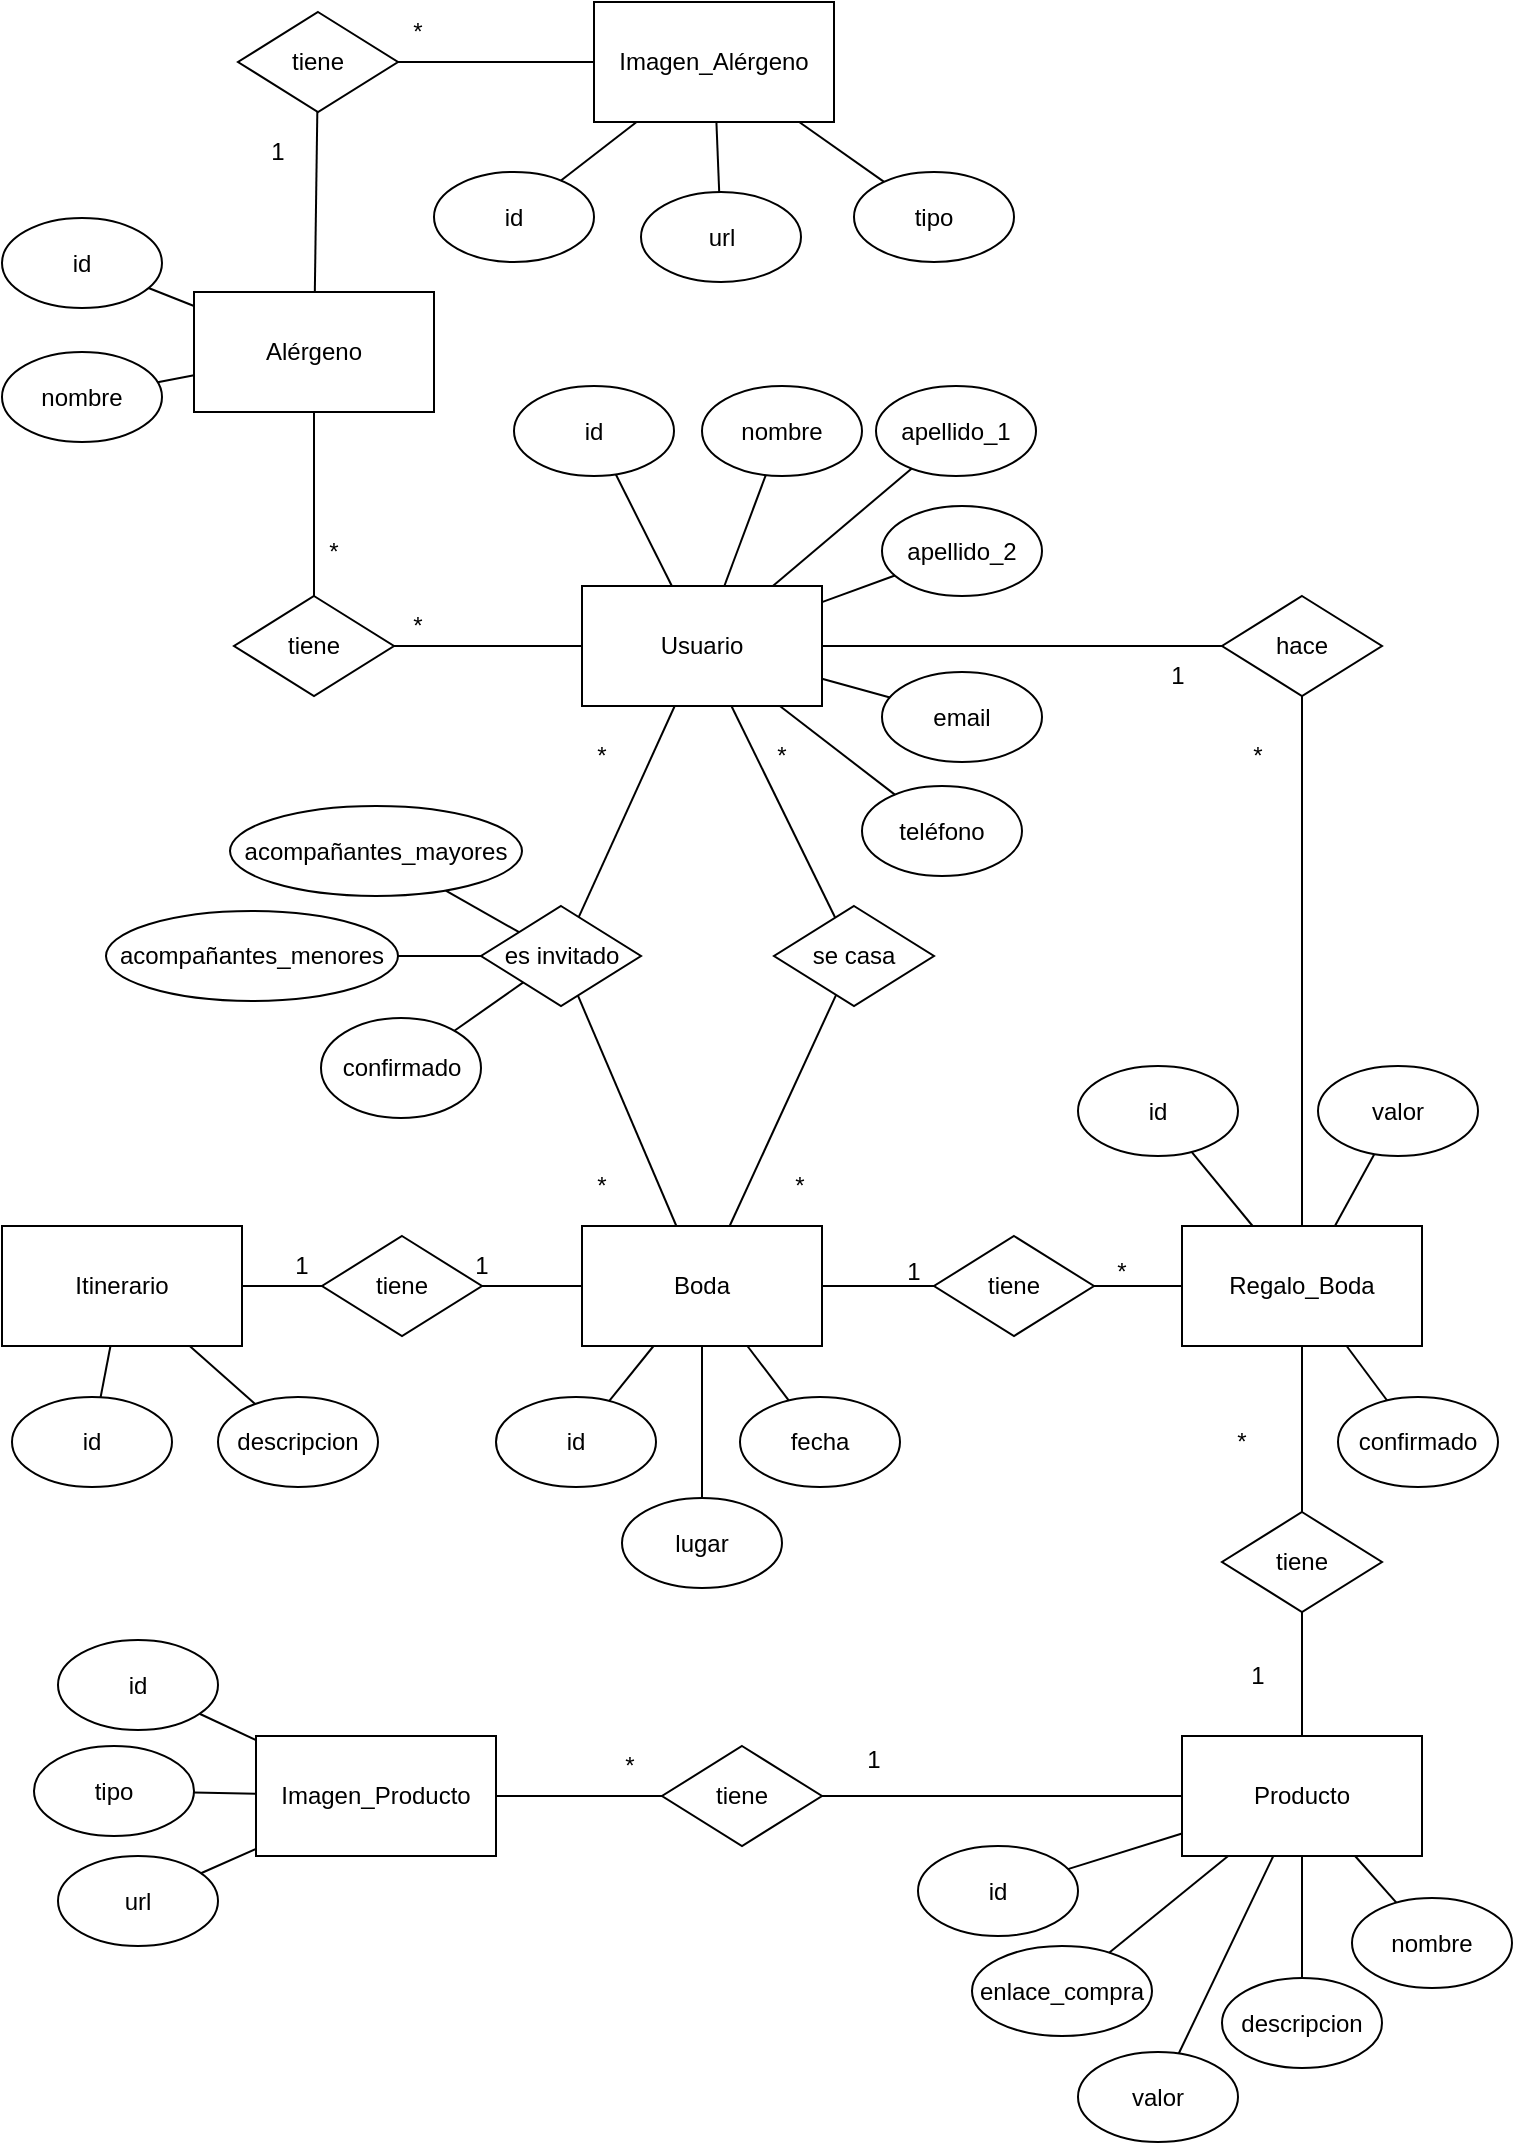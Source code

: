 <mxfile version="28.2.5">
  <diagram name="Página-1" id="6JMmZu86vmVaSLb6bOyt">
    <mxGraphModel dx="1426" dy="743" grid="1" gridSize="10" guides="1" tooltips="1" connect="1" arrows="1" fold="1" page="1" pageScale="1" pageWidth="827" pageHeight="1169" math="0" shadow="0">
      <root>
        <mxCell id="0" />
        <mxCell id="1" parent="0" />
        <mxCell id="nCogI9-hIlqXpO3QhYU--1" value="Boda" style="rounded=0;whiteSpace=wrap;html=1;" vertex="1" parent="1">
          <mxGeometry x="305" y="654" width="120" height="60" as="geometry" />
        </mxCell>
        <mxCell id="nCogI9-hIlqXpO3QhYU--2" value="se casa" style="rhombus;whiteSpace=wrap;html=1;" vertex="1" parent="1">
          <mxGeometry x="401" y="494" width="80" height="50" as="geometry" />
        </mxCell>
        <mxCell id="nCogI9-hIlqXpO3QhYU--3" value="tiene" style="rhombus;whiteSpace=wrap;html=1;" vertex="1" parent="1">
          <mxGeometry x="131" y="339" width="80" height="50" as="geometry" />
        </mxCell>
        <mxCell id="nCogI9-hIlqXpO3QhYU--4" value="es invitado" style="rhombus;whiteSpace=wrap;html=1;" vertex="1" parent="1">
          <mxGeometry x="254.5" y="494" width="80" height="50" as="geometry" />
        </mxCell>
        <mxCell id="nCogI9-hIlqXpO3QhYU--5" value="tiene" style="rhombus;whiteSpace=wrap;html=1;" vertex="1" parent="1">
          <mxGeometry x="175" y="659" width="80" height="50" as="geometry" />
        </mxCell>
        <mxCell id="nCogI9-hIlqXpO3QhYU--6" value="" style="endArrow=none;html=1;rounded=0;" edge="1" parent="1" source="nCogI9-hIlqXpO3QhYU--1" target="nCogI9-hIlqXpO3QhYU--4">
          <mxGeometry width="50" height="50" relative="1" as="geometry">
            <mxPoint x="335" y="634" as="sourcePoint" />
            <mxPoint x="385" y="584" as="targetPoint" />
          </mxGeometry>
        </mxCell>
        <mxCell id="nCogI9-hIlqXpO3QhYU--7" value="" style="endArrow=none;html=1;rounded=0;" edge="1" parent="1" source="nCogI9-hIlqXpO3QhYU--1" target="nCogI9-hIlqXpO3QhYU--98">
          <mxGeometry width="50" height="50" relative="1" as="geometry">
            <mxPoint x="335" y="702" as="sourcePoint" />
            <mxPoint x="573" y="737" as="targetPoint" />
          </mxGeometry>
        </mxCell>
        <mxCell id="nCogI9-hIlqXpO3QhYU--8" value="Usuario" style="rounded=0;whiteSpace=wrap;html=1;" vertex="1" parent="1">
          <mxGeometry x="305" y="334" width="120" height="60" as="geometry" />
        </mxCell>
        <mxCell id="nCogI9-hIlqXpO3QhYU--9" value="Producto" style="rounded=0;whiteSpace=wrap;html=1;" vertex="1" parent="1">
          <mxGeometry x="605" y="909" width="120" height="60" as="geometry" />
        </mxCell>
        <mxCell id="nCogI9-hIlqXpO3QhYU--10" value="" style="endArrow=none;html=1;rounded=0;" edge="1" parent="1" source="nCogI9-hIlqXpO3QhYU--4" target="nCogI9-hIlqXpO3QhYU--8">
          <mxGeometry width="50" height="50" relative="1" as="geometry">
            <mxPoint x="335" y="504" as="sourcePoint" />
            <mxPoint x="385" y="584" as="targetPoint" />
          </mxGeometry>
        </mxCell>
        <mxCell id="nCogI9-hIlqXpO3QhYU--11" value="" style="endArrow=none;html=1;rounded=0;" edge="1" parent="1" source="nCogI9-hIlqXpO3QhYU--1" target="nCogI9-hIlqXpO3QhYU--2">
          <mxGeometry width="50" height="50" relative="1" as="geometry">
            <mxPoint x="335" y="634" as="sourcePoint" />
            <mxPoint x="385" y="584" as="targetPoint" />
          </mxGeometry>
        </mxCell>
        <mxCell id="nCogI9-hIlqXpO3QhYU--12" value="" style="endArrow=none;html=1;rounded=0;" edge="1" parent="1" source="nCogI9-hIlqXpO3QhYU--2" target="nCogI9-hIlqXpO3QhYU--8">
          <mxGeometry width="50" height="50" relative="1" as="geometry">
            <mxPoint x="335" y="634" as="sourcePoint" />
            <mxPoint x="385" y="584" as="targetPoint" />
          </mxGeometry>
        </mxCell>
        <mxCell id="nCogI9-hIlqXpO3QhYU--13" value="" style="endArrow=none;html=1;rounded=0;" edge="1" parent="1" source="nCogI9-hIlqXpO3QhYU--97" target="nCogI9-hIlqXpO3QhYU--101">
          <mxGeometry width="50" height="50" relative="1" as="geometry">
            <mxPoint x="501" y="739" as="sourcePoint" />
            <mxPoint x="663" y="787" as="targetPoint" />
          </mxGeometry>
        </mxCell>
        <mxCell id="nCogI9-hIlqXpO3QhYU--14" value="Alérgeno" style="rounded=0;whiteSpace=wrap;html=1;" vertex="1" parent="1">
          <mxGeometry x="111" y="187" width="120" height="60" as="geometry" />
        </mxCell>
        <mxCell id="nCogI9-hIlqXpO3QhYU--15" value="" style="endArrow=none;html=1;rounded=0;" edge="1" parent="1" source="nCogI9-hIlqXpO3QhYU--3" target="nCogI9-hIlqXpO3QhYU--8">
          <mxGeometry width="50" height="50" relative="1" as="geometry">
            <mxPoint x="335" y="634" as="sourcePoint" />
            <mxPoint x="385" y="584" as="targetPoint" />
          </mxGeometry>
        </mxCell>
        <mxCell id="nCogI9-hIlqXpO3QhYU--16" value="" style="endArrow=none;html=1;rounded=0;" edge="1" parent="1" source="nCogI9-hIlqXpO3QhYU--3" target="nCogI9-hIlqXpO3QhYU--14">
          <mxGeometry width="50" height="50" relative="1" as="geometry">
            <mxPoint x="175" y="384" as="sourcePoint" />
            <mxPoint x="385" y="584" as="targetPoint" />
          </mxGeometry>
        </mxCell>
        <mxCell id="nCogI9-hIlqXpO3QhYU--17" value="Itinerario" style="rounded=0;whiteSpace=wrap;html=1;" vertex="1" parent="1">
          <mxGeometry x="15" y="654" width="120" height="60" as="geometry" />
        </mxCell>
        <mxCell id="nCogI9-hIlqXpO3QhYU--18" value="" style="endArrow=none;html=1;rounded=0;" edge="1" parent="1" source="nCogI9-hIlqXpO3QhYU--5" target="nCogI9-hIlqXpO3QhYU--17">
          <mxGeometry width="50" height="50" relative="1" as="geometry">
            <mxPoint x="335" y="712" as="sourcePoint" />
            <mxPoint x="385" y="662" as="targetPoint" />
          </mxGeometry>
        </mxCell>
        <mxCell id="nCogI9-hIlqXpO3QhYU--19" value="" style="endArrow=none;html=1;rounded=0;" edge="1" parent="1" source="nCogI9-hIlqXpO3QhYU--5" target="nCogI9-hIlqXpO3QhYU--1">
          <mxGeometry width="50" height="50" relative="1" as="geometry">
            <mxPoint x="335" y="712" as="sourcePoint" />
            <mxPoint x="385" y="662" as="targetPoint" />
          </mxGeometry>
        </mxCell>
        <mxCell id="nCogI9-hIlqXpO3QhYU--20" value="*" style="text;html=1;align=center;verticalAlign=middle;whiteSpace=wrap;rounded=0;" vertex="1" parent="1">
          <mxGeometry x="151" y="301.5" width="60" height="30" as="geometry" />
        </mxCell>
        <mxCell id="nCogI9-hIlqXpO3QhYU--21" value="*" style="text;html=1;align=center;verticalAlign=middle;whiteSpace=wrap;rounded=0;" vertex="1" parent="1">
          <mxGeometry x="193" y="339" width="60" height="30" as="geometry" />
        </mxCell>
        <mxCell id="nCogI9-hIlqXpO3QhYU--22" value="*" style="text;html=1;align=center;verticalAlign=middle;whiteSpace=wrap;rounded=0;" vertex="1" parent="1">
          <mxGeometry x="384" y="619" width="60" height="30" as="geometry" />
        </mxCell>
        <mxCell id="nCogI9-hIlqXpO3QhYU--23" value="*" style="text;html=1;align=center;verticalAlign=middle;whiteSpace=wrap;rounded=0;" vertex="1" parent="1">
          <mxGeometry x="285" y="404" width="60" height="30" as="geometry" />
        </mxCell>
        <mxCell id="nCogI9-hIlqXpO3QhYU--24" value="*" style="text;html=1;align=center;verticalAlign=middle;whiteSpace=wrap;rounded=0;" vertex="1" parent="1">
          <mxGeometry x="375" y="404" width="60" height="30" as="geometry" />
        </mxCell>
        <mxCell id="nCogI9-hIlqXpO3QhYU--25" value="*" style="text;html=1;align=center;verticalAlign=middle;whiteSpace=wrap;rounded=0;" vertex="1" parent="1">
          <mxGeometry x="285" y="619" width="60" height="30" as="geometry" />
        </mxCell>
        <mxCell id="nCogI9-hIlqXpO3QhYU--26" value="1" style="text;html=1;align=center;verticalAlign=middle;whiteSpace=wrap;rounded=0;" vertex="1" parent="1">
          <mxGeometry x="135" y="659" width="60" height="30" as="geometry" />
        </mxCell>
        <mxCell id="nCogI9-hIlqXpO3QhYU--27" value="1" style="text;html=1;align=center;verticalAlign=middle;whiteSpace=wrap;rounded=0;" vertex="1" parent="1">
          <mxGeometry x="225" y="659" width="60" height="30" as="geometry" />
        </mxCell>
        <mxCell id="nCogI9-hIlqXpO3QhYU--28" value="*" style="text;html=1;align=center;verticalAlign=middle;whiteSpace=wrap;rounded=0;" vertex="1" parent="1">
          <mxGeometry x="545" y="662" width="60" height="30" as="geometry" />
        </mxCell>
        <mxCell id="nCogI9-hIlqXpO3QhYU--29" value="id" style="ellipse;whiteSpace=wrap;html=1;" vertex="1" parent="1">
          <mxGeometry x="15" y="150" width="80" height="45" as="geometry" />
        </mxCell>
        <mxCell id="nCogI9-hIlqXpO3QhYU--30" value="id" style="ellipse;whiteSpace=wrap;html=1;" vertex="1" parent="1">
          <mxGeometry x="271" y="234" width="80" height="45" as="geometry" />
        </mxCell>
        <mxCell id="nCogI9-hIlqXpO3QhYU--31" value="id" style="ellipse;whiteSpace=wrap;html=1;" vertex="1" parent="1">
          <mxGeometry x="20" y="739.5" width="80" height="45" as="geometry" />
        </mxCell>
        <mxCell id="nCogI9-hIlqXpO3QhYU--32" value="id" style="ellipse;whiteSpace=wrap;html=1;" vertex="1" parent="1">
          <mxGeometry x="262" y="739.5" width="80" height="45" as="geometry" />
        </mxCell>
        <mxCell id="nCogI9-hIlqXpO3QhYU--33" value="id" style="ellipse;whiteSpace=wrap;html=1;" vertex="1" parent="1">
          <mxGeometry x="473" y="964" width="80" height="45" as="geometry" />
        </mxCell>
        <mxCell id="nCogI9-hIlqXpO3QhYU--34" value="nombre" style="ellipse;whiteSpace=wrap;html=1;" vertex="1" parent="1">
          <mxGeometry x="15" y="217" width="80" height="45" as="geometry" />
        </mxCell>
        <mxCell id="nCogI9-hIlqXpO3QhYU--35" value="nombre" style="ellipse;whiteSpace=wrap;html=1;" vertex="1" parent="1">
          <mxGeometry x="365" y="234" width="80" height="45" as="geometry" />
        </mxCell>
        <mxCell id="nCogI9-hIlqXpO3QhYU--36" value="nombre" style="ellipse;whiteSpace=wrap;html=1;" vertex="1" parent="1">
          <mxGeometry x="690" y="990" width="80" height="45" as="geometry" />
        </mxCell>
        <mxCell id="nCogI9-hIlqXpO3QhYU--37" value="descripcion" style="ellipse;whiteSpace=wrap;html=1;" vertex="1" parent="1">
          <mxGeometry x="123" y="739.5" width="80" height="45" as="geometry" />
        </mxCell>
        <mxCell id="nCogI9-hIlqXpO3QhYU--38" value="email" style="ellipse;whiteSpace=wrap;html=1;" vertex="1" parent="1">
          <mxGeometry x="455" y="377" width="80" height="45" as="geometry" />
        </mxCell>
        <mxCell id="nCogI9-hIlqXpO3QhYU--39" value="apellido_1" style="ellipse;whiteSpace=wrap;html=1;" vertex="1" parent="1">
          <mxGeometry x="452" y="234" width="80" height="45" as="geometry" />
        </mxCell>
        <mxCell id="nCogI9-hIlqXpO3QhYU--40" value="apellido_2" style="ellipse;whiteSpace=wrap;html=1;" vertex="1" parent="1">
          <mxGeometry x="455" y="294" width="80" height="45" as="geometry" />
        </mxCell>
        <mxCell id="nCogI9-hIlqXpO3QhYU--41" value="teléfono" style="ellipse;whiteSpace=wrap;html=1;" vertex="1" parent="1">
          <mxGeometry x="445" y="434" width="80" height="45" as="geometry" />
        </mxCell>
        <mxCell id="nCogI9-hIlqXpO3QhYU--42" value="acompañantes_mayores" style="ellipse;whiteSpace=wrap;html=1;" vertex="1" parent="1">
          <mxGeometry x="129" y="444" width="146" height="45" as="geometry" />
        </mxCell>
        <mxCell id="nCogI9-hIlqXpO3QhYU--43" value="acompañantes_menores" style="ellipse;whiteSpace=wrap;html=1;" vertex="1" parent="1">
          <mxGeometry x="67" y="496.5" width="146" height="45" as="geometry" />
        </mxCell>
        <mxCell id="nCogI9-hIlqXpO3QhYU--44" value="confirmado" style="ellipse;whiteSpace=wrap;html=1;" vertex="1" parent="1">
          <mxGeometry x="174.5" y="550" width="80" height="50" as="geometry" />
        </mxCell>
        <mxCell id="nCogI9-hIlqXpO3QhYU--45" value="valor" style="ellipse;whiteSpace=wrap;html=1;" vertex="1" parent="1">
          <mxGeometry x="553" y="1067" width="80" height="45" as="geometry" />
        </mxCell>
        <mxCell id="nCogI9-hIlqXpO3QhYU--46" value="enlace_compra" style="ellipse;whiteSpace=wrap;html=1;" vertex="1" parent="1">
          <mxGeometry x="500" y="1014" width="90" height="45" as="geometry" />
        </mxCell>
        <mxCell id="nCogI9-hIlqXpO3QhYU--47" value="confirmado" style="ellipse;whiteSpace=wrap;html=1;" vertex="1" parent="1">
          <mxGeometry x="683" y="739.5" width="80" height="45" as="geometry" />
        </mxCell>
        <mxCell id="nCogI9-hIlqXpO3QhYU--48" value="fecha" style="ellipse;whiteSpace=wrap;html=1;" vertex="1" parent="1">
          <mxGeometry x="384" y="739.5" width="80" height="45" as="geometry" />
        </mxCell>
        <mxCell id="nCogI9-hIlqXpO3QhYU--49" value="lugar" style="ellipse;whiteSpace=wrap;html=1;" vertex="1" parent="1">
          <mxGeometry x="325" y="790" width="80" height="45" as="geometry" />
        </mxCell>
        <mxCell id="nCogI9-hIlqXpO3QhYU--50" value="descripcion" style="ellipse;whiteSpace=wrap;html=1;" vertex="1" parent="1">
          <mxGeometry x="625" y="1030" width="80" height="45" as="geometry" />
        </mxCell>
        <mxCell id="nCogI9-hIlqXpO3QhYU--51" value="Imagen_Producto" style="rounded=0;whiteSpace=wrap;html=1;" vertex="1" parent="1">
          <mxGeometry x="142" y="909" width="120" height="60" as="geometry" />
        </mxCell>
        <mxCell id="nCogI9-hIlqXpO3QhYU--52" value="Imagen_Alérgeno" style="rounded=0;whiteSpace=wrap;html=1;" vertex="1" parent="1">
          <mxGeometry x="311" y="42" width="120" height="60" as="geometry" />
        </mxCell>
        <mxCell id="nCogI9-hIlqXpO3QhYU--53" value="tiene" style="rhombus;whiteSpace=wrap;html=1;" vertex="1" parent="1">
          <mxGeometry x="133" y="47" width="80" height="50" as="geometry" />
        </mxCell>
        <mxCell id="nCogI9-hIlqXpO3QhYU--54" value="" style="endArrow=none;html=1;rounded=0;" edge="1" parent="1" source="nCogI9-hIlqXpO3QhYU--53" target="nCogI9-hIlqXpO3QhYU--52">
          <mxGeometry width="50" height="50" relative="1" as="geometry">
            <mxPoint x="341" y="254" as="sourcePoint" />
            <mxPoint x="391" y="204" as="targetPoint" />
          </mxGeometry>
        </mxCell>
        <mxCell id="nCogI9-hIlqXpO3QhYU--55" value="" style="endArrow=none;html=1;rounded=0;" edge="1" parent="1" source="nCogI9-hIlqXpO3QhYU--14" target="nCogI9-hIlqXpO3QhYU--53">
          <mxGeometry width="50" height="50" relative="1" as="geometry">
            <mxPoint x="341" y="254" as="sourcePoint" />
            <mxPoint x="391" y="204" as="targetPoint" />
          </mxGeometry>
        </mxCell>
        <mxCell id="nCogI9-hIlqXpO3QhYU--56" value="1" style="text;html=1;align=center;verticalAlign=middle;whiteSpace=wrap;rounded=0;" vertex="1" parent="1">
          <mxGeometry x="123" y="102" width="60" height="30" as="geometry" />
        </mxCell>
        <mxCell id="nCogI9-hIlqXpO3QhYU--57" value="*" style="text;html=1;align=center;verticalAlign=middle;whiteSpace=wrap;rounded=0;" vertex="1" parent="1">
          <mxGeometry x="193" y="42" width="60" height="30" as="geometry" />
        </mxCell>
        <mxCell id="nCogI9-hIlqXpO3QhYU--58" value="id" style="ellipse;whiteSpace=wrap;html=1;" vertex="1" parent="1">
          <mxGeometry x="231" y="127" width="80" height="45" as="geometry" />
        </mxCell>
        <mxCell id="nCogI9-hIlqXpO3QhYU--59" value="tipo" style="ellipse;whiteSpace=wrap;html=1;" vertex="1" parent="1">
          <mxGeometry x="441" y="127" width="80" height="45" as="geometry" />
        </mxCell>
        <mxCell id="nCogI9-hIlqXpO3QhYU--60" value="url" style="ellipse;whiteSpace=wrap;html=1;" vertex="1" parent="1">
          <mxGeometry x="334.5" y="137" width="80" height="45" as="geometry" />
        </mxCell>
        <mxCell id="nCogI9-hIlqXpO3QhYU--61" value="id" style="ellipse;whiteSpace=wrap;html=1;" vertex="1" parent="1">
          <mxGeometry x="43" y="861" width="80" height="45" as="geometry" />
        </mxCell>
        <mxCell id="nCogI9-hIlqXpO3QhYU--62" value="tipo" style="ellipse;whiteSpace=wrap;html=1;" vertex="1" parent="1">
          <mxGeometry x="31" y="914" width="80" height="45" as="geometry" />
        </mxCell>
        <mxCell id="nCogI9-hIlqXpO3QhYU--63" value="url" style="ellipse;whiteSpace=wrap;html=1;" vertex="1" parent="1">
          <mxGeometry x="43" y="969" width="80" height="45" as="geometry" />
        </mxCell>
        <mxCell id="nCogI9-hIlqXpO3QhYU--64" value="tiene" style="rhombus;whiteSpace=wrap;html=1;" vertex="1" parent="1">
          <mxGeometry x="345" y="914" width="80" height="50" as="geometry" />
        </mxCell>
        <mxCell id="nCogI9-hIlqXpO3QhYU--65" value="" style="endArrow=none;html=1;rounded=0;" edge="1" parent="1" source="nCogI9-hIlqXpO3QhYU--64" target="nCogI9-hIlqXpO3QhYU--51">
          <mxGeometry width="50" height="50" relative="1" as="geometry">
            <mxPoint x="291" y="964" as="sourcePoint" />
            <mxPoint x="341" y="914" as="targetPoint" />
          </mxGeometry>
        </mxCell>
        <mxCell id="nCogI9-hIlqXpO3QhYU--66" value="" style="endArrow=none;html=1;rounded=0;" edge="1" parent="1" source="nCogI9-hIlqXpO3QhYU--64" target="nCogI9-hIlqXpO3QhYU--9">
          <mxGeometry width="50" height="50" relative="1" as="geometry">
            <mxPoint x="291" y="964" as="sourcePoint" />
            <mxPoint x="341" y="914" as="targetPoint" />
          </mxGeometry>
        </mxCell>
        <mxCell id="nCogI9-hIlqXpO3QhYU--67" value="" style="endArrow=none;html=1;rounded=0;" edge="1" parent="1" source="nCogI9-hIlqXpO3QhYU--52" target="nCogI9-hIlqXpO3QhYU--58">
          <mxGeometry width="50" height="50" relative="1" as="geometry">
            <mxPoint x="291" y="234" as="sourcePoint" />
            <mxPoint x="514.084" y="46.371" as="targetPoint" />
          </mxGeometry>
        </mxCell>
        <mxCell id="nCogI9-hIlqXpO3QhYU--68" value="" style="endArrow=none;html=1;rounded=0;" edge="1" parent="1" source="nCogI9-hIlqXpO3QhYU--52" target="nCogI9-hIlqXpO3QhYU--59">
          <mxGeometry width="50" height="50" relative="1" as="geometry">
            <mxPoint x="291" y="234" as="sourcePoint" />
            <mxPoint x="341" y="184" as="targetPoint" />
          </mxGeometry>
        </mxCell>
        <mxCell id="nCogI9-hIlqXpO3QhYU--69" value="" style="endArrow=none;html=1;rounded=0;" edge="1" parent="1" source="nCogI9-hIlqXpO3QhYU--52" target="nCogI9-hIlqXpO3QhYU--60">
          <mxGeometry width="50" height="50" relative="1" as="geometry">
            <mxPoint x="291" y="234" as="sourcePoint" />
            <mxPoint x="341" y="184" as="targetPoint" />
          </mxGeometry>
        </mxCell>
        <mxCell id="nCogI9-hIlqXpO3QhYU--70" value="" style="endArrow=none;html=1;rounded=0;" edge="1" parent="1" source="nCogI9-hIlqXpO3QhYU--8" target="nCogI9-hIlqXpO3QhYU--30">
          <mxGeometry width="50" height="50" relative="1" as="geometry">
            <mxPoint x="291" y="324" as="sourcePoint" />
            <mxPoint x="341" y="274" as="targetPoint" />
          </mxGeometry>
        </mxCell>
        <mxCell id="nCogI9-hIlqXpO3QhYU--71" value="" style="endArrow=none;html=1;rounded=0;" edge="1" parent="1" source="nCogI9-hIlqXpO3QhYU--35" target="nCogI9-hIlqXpO3QhYU--8">
          <mxGeometry width="50" height="50" relative="1" as="geometry">
            <mxPoint x="291" y="324" as="sourcePoint" />
            <mxPoint x="341" y="274" as="targetPoint" />
          </mxGeometry>
        </mxCell>
        <mxCell id="nCogI9-hIlqXpO3QhYU--72" value="" style="endArrow=none;html=1;rounded=0;" edge="1" parent="1" source="nCogI9-hIlqXpO3QhYU--8" target="nCogI9-hIlqXpO3QhYU--39">
          <mxGeometry width="50" height="50" relative="1" as="geometry">
            <mxPoint x="291" y="324" as="sourcePoint" />
            <mxPoint x="341" y="274" as="targetPoint" />
          </mxGeometry>
        </mxCell>
        <mxCell id="nCogI9-hIlqXpO3QhYU--73" value="" style="endArrow=none;html=1;rounded=0;" edge="1" parent="1" source="nCogI9-hIlqXpO3QhYU--8" target="nCogI9-hIlqXpO3QhYU--40">
          <mxGeometry width="50" height="50" relative="1" as="geometry">
            <mxPoint x="291" y="324" as="sourcePoint" />
            <mxPoint x="341" y="274" as="targetPoint" />
          </mxGeometry>
        </mxCell>
        <mxCell id="nCogI9-hIlqXpO3QhYU--74" value="" style="endArrow=none;html=1;rounded=0;" edge="1" parent="1" source="nCogI9-hIlqXpO3QhYU--38" target="nCogI9-hIlqXpO3QhYU--8">
          <mxGeometry width="50" height="50" relative="1" as="geometry">
            <mxPoint x="291" y="424" as="sourcePoint" />
            <mxPoint x="341" y="374" as="targetPoint" />
          </mxGeometry>
        </mxCell>
        <mxCell id="nCogI9-hIlqXpO3QhYU--75" value="" style="endArrow=none;html=1;rounded=0;" edge="1" parent="1" source="nCogI9-hIlqXpO3QhYU--41" target="nCogI9-hIlqXpO3QhYU--8">
          <mxGeometry width="50" height="50" relative="1" as="geometry">
            <mxPoint x="291" y="424" as="sourcePoint" />
            <mxPoint x="341" y="374" as="targetPoint" />
          </mxGeometry>
        </mxCell>
        <mxCell id="nCogI9-hIlqXpO3QhYU--76" value="" style="endArrow=none;html=1;rounded=0;" edge="1" parent="1" source="nCogI9-hIlqXpO3QhYU--29" target="nCogI9-hIlqXpO3QhYU--14">
          <mxGeometry width="50" height="50" relative="1" as="geometry">
            <mxPoint x="291" y="194" as="sourcePoint" />
            <mxPoint x="341" y="144" as="targetPoint" />
          </mxGeometry>
        </mxCell>
        <mxCell id="nCogI9-hIlqXpO3QhYU--77" value="" style="endArrow=none;html=1;rounded=0;" edge="1" parent="1" source="nCogI9-hIlqXpO3QhYU--14" target="nCogI9-hIlqXpO3QhYU--34">
          <mxGeometry width="50" height="50" relative="1" as="geometry">
            <mxPoint x="291" y="194" as="sourcePoint" />
            <mxPoint x="341" y="144" as="targetPoint" />
          </mxGeometry>
        </mxCell>
        <mxCell id="nCogI9-hIlqXpO3QhYU--78" value="" style="endArrow=none;html=1;rounded=0;" edge="1" parent="1" source="nCogI9-hIlqXpO3QhYU--43" target="nCogI9-hIlqXpO3QhYU--4">
          <mxGeometry width="50" height="50" relative="1" as="geometry">
            <mxPoint x="133" y="597" as="sourcePoint" />
            <mxPoint x="183" y="547" as="targetPoint" />
          </mxGeometry>
        </mxCell>
        <mxCell id="nCogI9-hIlqXpO3QhYU--79" value="" style="endArrow=none;html=1;rounded=0;" edge="1" parent="1" source="nCogI9-hIlqXpO3QhYU--42" target="nCogI9-hIlqXpO3QhYU--4">
          <mxGeometry width="50" height="50" relative="1" as="geometry">
            <mxPoint x="133" y="597" as="sourcePoint" />
            <mxPoint x="183" y="547" as="targetPoint" />
          </mxGeometry>
        </mxCell>
        <mxCell id="nCogI9-hIlqXpO3QhYU--80" value="" style="endArrow=none;html=1;rounded=0;" edge="1" parent="1" source="nCogI9-hIlqXpO3QhYU--44" target="nCogI9-hIlqXpO3QhYU--4">
          <mxGeometry width="50" height="50" relative="1" as="geometry">
            <mxPoint x="133" y="627" as="sourcePoint" />
            <mxPoint x="183" y="577" as="targetPoint" />
          </mxGeometry>
        </mxCell>
        <mxCell id="nCogI9-hIlqXpO3QhYU--81" value="" style="endArrow=none;html=1;rounded=0;" edge="1" parent="1" source="nCogI9-hIlqXpO3QhYU--17" target="nCogI9-hIlqXpO3QhYU--37">
          <mxGeometry width="50" height="50" relative="1" as="geometry">
            <mxPoint x="133" y="837" as="sourcePoint" />
            <mxPoint x="183" y="787" as="targetPoint" />
          </mxGeometry>
        </mxCell>
        <mxCell id="nCogI9-hIlqXpO3QhYU--82" value="" style="endArrow=none;html=1;rounded=0;" edge="1" parent="1" source="nCogI9-hIlqXpO3QhYU--17" target="nCogI9-hIlqXpO3QhYU--31">
          <mxGeometry width="50" height="50" relative="1" as="geometry">
            <mxPoint x="133" y="837" as="sourcePoint" />
            <mxPoint x="183" y="787" as="targetPoint" />
          </mxGeometry>
        </mxCell>
        <mxCell id="nCogI9-hIlqXpO3QhYU--83" value="" style="endArrow=none;html=1;rounded=0;" edge="1" parent="1" source="nCogI9-hIlqXpO3QhYU--51" target="nCogI9-hIlqXpO3QhYU--63">
          <mxGeometry width="50" height="50" relative="1" as="geometry">
            <mxPoint x="181" y="947" as="sourcePoint" />
            <mxPoint x="231" y="897" as="targetPoint" />
          </mxGeometry>
        </mxCell>
        <mxCell id="nCogI9-hIlqXpO3QhYU--84" value="" style="endArrow=none;html=1;rounded=0;" edge="1" parent="1" source="nCogI9-hIlqXpO3QhYU--51" target="nCogI9-hIlqXpO3QhYU--62">
          <mxGeometry width="50" height="50" relative="1" as="geometry">
            <mxPoint x="181" y="947" as="sourcePoint" />
            <mxPoint x="231" y="897" as="targetPoint" />
          </mxGeometry>
        </mxCell>
        <mxCell id="nCogI9-hIlqXpO3QhYU--85" value="" style="endArrow=none;html=1;rounded=0;" edge="1" parent="1" source="nCogI9-hIlqXpO3QhYU--51" target="nCogI9-hIlqXpO3QhYU--61">
          <mxGeometry width="50" height="50" relative="1" as="geometry">
            <mxPoint x="181" y="947" as="sourcePoint" />
            <mxPoint x="231" y="897" as="targetPoint" />
          </mxGeometry>
        </mxCell>
        <mxCell id="nCogI9-hIlqXpO3QhYU--86" value="*" style="text;html=1;align=center;verticalAlign=middle;whiteSpace=wrap;rounded=0;" vertex="1" parent="1">
          <mxGeometry x="299" y="909" width="60" height="30" as="geometry" />
        </mxCell>
        <mxCell id="nCogI9-hIlqXpO3QhYU--87" value="1" style="text;html=1;align=center;verticalAlign=middle;whiteSpace=wrap;rounded=0;" vertex="1" parent="1">
          <mxGeometry x="421" y="906" width="60" height="30" as="geometry" />
        </mxCell>
        <mxCell id="nCogI9-hIlqXpO3QhYU--88" value="" style="endArrow=none;html=1;rounded=0;" edge="1" parent="1" source="nCogI9-hIlqXpO3QhYU--9" target="nCogI9-hIlqXpO3QhYU--36">
          <mxGeometry width="50" height="50" relative="1" as="geometry">
            <mxPoint x="583" y="1037" as="sourcePoint" />
            <mxPoint x="633" y="987" as="targetPoint" />
          </mxGeometry>
        </mxCell>
        <mxCell id="nCogI9-hIlqXpO3QhYU--89" value="" style="endArrow=none;html=1;rounded=0;" edge="1" parent="1" source="nCogI9-hIlqXpO3QhYU--9" target="nCogI9-hIlqXpO3QhYU--33">
          <mxGeometry width="50" height="50" relative="1" as="geometry">
            <mxPoint x="583" y="1037" as="sourcePoint" />
            <mxPoint x="633" y="987" as="targetPoint" />
          </mxGeometry>
        </mxCell>
        <mxCell id="nCogI9-hIlqXpO3QhYU--90" value="" style="endArrow=none;html=1;rounded=0;" edge="1" parent="1" source="nCogI9-hIlqXpO3QhYU--45" target="nCogI9-hIlqXpO3QhYU--9">
          <mxGeometry width="50" height="50" relative="1" as="geometry">
            <mxPoint x="583" y="1037" as="sourcePoint" />
            <mxPoint x="633" y="987" as="targetPoint" />
          </mxGeometry>
        </mxCell>
        <mxCell id="nCogI9-hIlqXpO3QhYU--91" value="" style="endArrow=none;html=1;rounded=0;" edge="1" parent="1" source="nCogI9-hIlqXpO3QhYU--9" target="nCogI9-hIlqXpO3QhYU--50">
          <mxGeometry width="50" height="50" relative="1" as="geometry">
            <mxPoint x="583" y="1037" as="sourcePoint" />
            <mxPoint x="633" y="987" as="targetPoint" />
          </mxGeometry>
        </mxCell>
        <mxCell id="nCogI9-hIlqXpO3QhYU--92" value="" style="endArrow=none;html=1;rounded=0;" edge="1" parent="1" source="nCogI9-hIlqXpO3QhYU--46" target="nCogI9-hIlqXpO3QhYU--9">
          <mxGeometry width="50" height="50" relative="1" as="geometry">
            <mxPoint x="583" y="1037" as="sourcePoint" />
            <mxPoint x="633" y="987" as="targetPoint" />
          </mxGeometry>
        </mxCell>
        <mxCell id="nCogI9-hIlqXpO3QhYU--93" value="" style="endArrow=none;html=1;rounded=0;" edge="1" parent="1" source="nCogI9-hIlqXpO3QhYU--97" target="nCogI9-hIlqXpO3QhYU--47">
          <mxGeometry width="50" height="50" relative="1" as="geometry">
            <mxPoint x="501" y="659" as="sourcePoint" />
            <mxPoint x="563" y="667" as="targetPoint" />
          </mxGeometry>
        </mxCell>
        <mxCell id="nCogI9-hIlqXpO3QhYU--94" value="" style="endArrow=none;html=1;rounded=0;" edge="1" parent="1" source="nCogI9-hIlqXpO3QhYU--48" target="nCogI9-hIlqXpO3QhYU--1">
          <mxGeometry width="50" height="50" relative="1" as="geometry">
            <mxPoint x="583" y="717" as="sourcePoint" />
            <mxPoint x="633" y="667" as="targetPoint" />
          </mxGeometry>
        </mxCell>
        <mxCell id="nCogI9-hIlqXpO3QhYU--95" value="" style="endArrow=none;html=1;rounded=0;" edge="1" parent="1" source="nCogI9-hIlqXpO3QhYU--1" target="nCogI9-hIlqXpO3QhYU--32">
          <mxGeometry width="50" height="50" relative="1" as="geometry">
            <mxPoint x="383" y="717" as="sourcePoint" />
            <mxPoint x="433" y="667" as="targetPoint" />
          </mxGeometry>
        </mxCell>
        <mxCell id="nCogI9-hIlqXpO3QhYU--96" value="" style="endArrow=none;html=1;rounded=0;" edge="1" parent="1" source="nCogI9-hIlqXpO3QhYU--1" target="nCogI9-hIlqXpO3QhYU--49">
          <mxGeometry width="50" height="50" relative="1" as="geometry">
            <mxPoint x="383" y="717" as="sourcePoint" />
            <mxPoint x="433" y="667" as="targetPoint" />
          </mxGeometry>
        </mxCell>
        <mxCell id="nCogI9-hIlqXpO3QhYU--97" value="Regalo_Boda" style="rounded=0;whiteSpace=wrap;html=1;" vertex="1" parent="1">
          <mxGeometry x="605" y="654" width="120" height="60" as="geometry" />
        </mxCell>
        <mxCell id="nCogI9-hIlqXpO3QhYU--98" value="tiene" style="rhombus;whiteSpace=wrap;html=1;" vertex="1" parent="1">
          <mxGeometry x="481" y="659.0" width="80" height="50" as="geometry" />
        </mxCell>
        <mxCell id="nCogI9-hIlqXpO3QhYU--99" value="" style="endArrow=none;html=1;rounded=0;" edge="1" parent="1" source="nCogI9-hIlqXpO3QhYU--97" target="nCogI9-hIlqXpO3QhYU--98">
          <mxGeometry width="50" height="50" relative="1" as="geometry">
            <mxPoint x="223" y="907" as="sourcePoint" />
            <mxPoint x="273" y="857" as="targetPoint" />
          </mxGeometry>
        </mxCell>
        <mxCell id="nCogI9-hIlqXpO3QhYU--100" value="1" style="text;html=1;align=center;verticalAlign=middle;whiteSpace=wrap;rounded=0;" vertex="1" parent="1">
          <mxGeometry x="441" y="662" width="60" height="30" as="geometry" />
        </mxCell>
        <mxCell id="nCogI9-hIlqXpO3QhYU--101" value="tiene" style="rhombus;whiteSpace=wrap;html=1;" vertex="1" parent="1">
          <mxGeometry x="625" y="797" width="80" height="50" as="geometry" />
        </mxCell>
        <mxCell id="nCogI9-hIlqXpO3QhYU--102" value="" style="endArrow=none;html=1;rounded=0;" edge="1" parent="1" source="nCogI9-hIlqXpO3QhYU--9" target="nCogI9-hIlqXpO3QhYU--101">
          <mxGeometry width="50" height="50" relative="1" as="geometry">
            <mxPoint x="223" y="907" as="sourcePoint" />
            <mxPoint x="273" y="857" as="targetPoint" />
          </mxGeometry>
        </mxCell>
        <mxCell id="nCogI9-hIlqXpO3QhYU--103" value="1" style="text;html=1;align=center;verticalAlign=middle;whiteSpace=wrap;rounded=0;" vertex="1" parent="1">
          <mxGeometry x="613" y="864" width="60" height="30" as="geometry" />
        </mxCell>
        <mxCell id="nCogI9-hIlqXpO3QhYU--104" value="*" style="text;html=1;align=center;verticalAlign=middle;whiteSpace=wrap;rounded=0;" vertex="1" parent="1">
          <mxGeometry x="605" y="747" width="60" height="30" as="geometry" />
        </mxCell>
        <mxCell id="nCogI9-hIlqXpO3QhYU--105" value="id" style="ellipse;whiteSpace=wrap;html=1;" vertex="1" parent="1">
          <mxGeometry x="553" y="574" width="80" height="45" as="geometry" />
        </mxCell>
        <mxCell id="nCogI9-hIlqXpO3QhYU--106" value="valor" style="ellipse;whiteSpace=wrap;html=1;" vertex="1" parent="1">
          <mxGeometry x="673" y="574" width="80" height="45" as="geometry" />
        </mxCell>
        <mxCell id="nCogI9-hIlqXpO3QhYU--107" value="" style="endArrow=none;html=1;rounded=0;" edge="1" parent="1" source="nCogI9-hIlqXpO3QhYU--97" target="nCogI9-hIlqXpO3QhYU--105">
          <mxGeometry width="50" height="50" relative="1" as="geometry">
            <mxPoint x="283" y="637" as="sourcePoint" />
            <mxPoint x="333" y="587" as="targetPoint" />
          </mxGeometry>
        </mxCell>
        <mxCell id="nCogI9-hIlqXpO3QhYU--108" value="" style="endArrow=none;html=1;rounded=0;" edge="1" parent="1" source="nCogI9-hIlqXpO3QhYU--97" target="nCogI9-hIlqXpO3QhYU--106">
          <mxGeometry width="50" height="50" relative="1" as="geometry">
            <mxPoint x="283" y="637" as="sourcePoint" />
            <mxPoint x="761.765" y="748.383" as="targetPoint" />
          </mxGeometry>
        </mxCell>
        <mxCell id="nCogI9-hIlqXpO3QhYU--109" value="hace" style="rhombus;whiteSpace=wrap;html=1;" vertex="1" parent="1">
          <mxGeometry x="625" y="339" width="80" height="50" as="geometry" />
        </mxCell>
        <mxCell id="nCogI9-hIlqXpO3QhYU--110" value="" style="endArrow=none;html=1;rounded=0;" edge="1" parent="1" source="nCogI9-hIlqXpO3QhYU--8" target="nCogI9-hIlqXpO3QhYU--109">
          <mxGeometry width="50" height="50" relative="1" as="geometry">
            <mxPoint x="353" y="557" as="sourcePoint" />
            <mxPoint x="403" y="507" as="targetPoint" />
          </mxGeometry>
        </mxCell>
        <mxCell id="nCogI9-hIlqXpO3QhYU--111" value="" style="endArrow=none;html=1;rounded=0;" edge="1" parent="1" source="nCogI9-hIlqXpO3QhYU--97" target="nCogI9-hIlqXpO3QhYU--109">
          <mxGeometry width="50" height="50" relative="1" as="geometry">
            <mxPoint x="353" y="557" as="sourcePoint" />
            <mxPoint x="403" y="507" as="targetPoint" />
          </mxGeometry>
        </mxCell>
        <mxCell id="nCogI9-hIlqXpO3QhYU--112" value="*" style="text;html=1;align=center;verticalAlign=middle;whiteSpace=wrap;rounded=0;" vertex="1" parent="1">
          <mxGeometry x="613" y="404" width="60" height="30" as="geometry" />
        </mxCell>
        <mxCell id="nCogI9-hIlqXpO3QhYU--113" value="1" style="text;html=1;align=center;verticalAlign=middle;whiteSpace=wrap;rounded=0;" vertex="1" parent="1">
          <mxGeometry x="573" y="364" width="60" height="30" as="geometry" />
        </mxCell>
      </root>
    </mxGraphModel>
  </diagram>
</mxfile>
